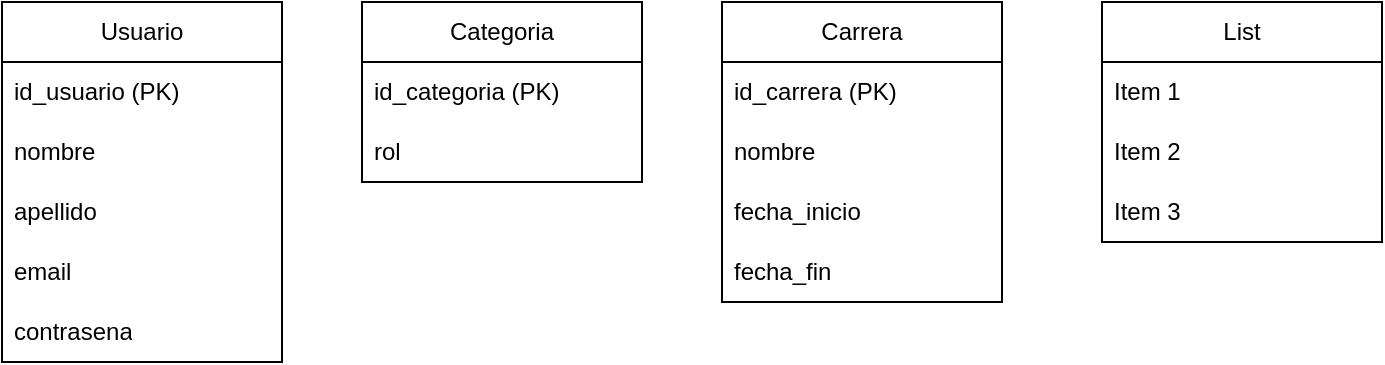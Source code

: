 <mxfile version="21.6.6" type="github">
  <diagram id="R2lEEEUBdFMjLlhIrx00" name="Page-1">
    <mxGraphModel dx="880" dy="446" grid="1" gridSize="10" guides="1" tooltips="1" connect="1" arrows="1" fold="1" page="1" pageScale="1" pageWidth="850" pageHeight="1100" math="0" shadow="0" extFonts="Permanent Marker^https://fonts.googleapis.com/css?family=Permanent+Marker">
      <root>
        <mxCell id="0" />
        <mxCell id="1" parent="0" />
        <mxCell id="YY7n0iItD9-9JzHol6P3-2" value="Usuario" style="swimlane;fontStyle=0;childLayout=stackLayout;horizontal=1;startSize=30;horizontalStack=0;resizeParent=1;resizeParentMax=0;resizeLast=0;collapsible=1;marginBottom=0;whiteSpace=wrap;html=1;" vertex="1" parent="1">
          <mxGeometry x="30" y="30" width="140" height="180" as="geometry" />
        </mxCell>
        <mxCell id="YY7n0iItD9-9JzHol6P3-3" value="id_usuario (PK)" style="text;strokeColor=none;fillColor=none;align=left;verticalAlign=middle;spacingLeft=4;spacingRight=4;overflow=hidden;points=[[0,0.5],[1,0.5]];portConstraint=eastwest;rotatable=0;whiteSpace=wrap;html=1;" vertex="1" parent="YY7n0iItD9-9JzHol6P3-2">
          <mxGeometry y="30" width="140" height="30" as="geometry" />
        </mxCell>
        <mxCell id="YY7n0iItD9-9JzHol6P3-4" value="nombre" style="text;strokeColor=none;fillColor=none;align=left;verticalAlign=middle;spacingLeft=4;spacingRight=4;overflow=hidden;points=[[0,0.5],[1,0.5]];portConstraint=eastwest;rotatable=0;whiteSpace=wrap;html=1;" vertex="1" parent="YY7n0iItD9-9JzHol6P3-2">
          <mxGeometry y="60" width="140" height="30" as="geometry" />
        </mxCell>
        <mxCell id="YY7n0iItD9-9JzHol6P3-5" value="apellido" style="text;strokeColor=none;fillColor=none;align=left;verticalAlign=middle;spacingLeft=4;spacingRight=4;overflow=hidden;points=[[0,0.5],[1,0.5]];portConstraint=eastwest;rotatable=0;whiteSpace=wrap;html=1;" vertex="1" parent="YY7n0iItD9-9JzHol6P3-2">
          <mxGeometry y="90" width="140" height="30" as="geometry" />
        </mxCell>
        <mxCell id="YY7n0iItD9-9JzHol6P3-6" value="email" style="text;strokeColor=none;fillColor=none;align=left;verticalAlign=middle;spacingLeft=4;spacingRight=4;overflow=hidden;points=[[0,0.5],[1,0.5]];portConstraint=eastwest;rotatable=0;whiteSpace=wrap;html=1;" vertex="1" parent="YY7n0iItD9-9JzHol6P3-2">
          <mxGeometry y="120" width="140" height="30" as="geometry" />
        </mxCell>
        <mxCell id="YY7n0iItD9-9JzHol6P3-7" value="contrasena" style="text;strokeColor=none;fillColor=none;align=left;verticalAlign=middle;spacingLeft=4;spacingRight=4;overflow=hidden;points=[[0,0.5],[1,0.5]];portConstraint=eastwest;rotatable=0;whiteSpace=wrap;html=1;" vertex="1" parent="YY7n0iItD9-9JzHol6P3-2">
          <mxGeometry y="150" width="140" height="30" as="geometry" />
        </mxCell>
        <mxCell id="YY7n0iItD9-9JzHol6P3-11" value="Categoria" style="swimlane;fontStyle=0;childLayout=stackLayout;horizontal=1;startSize=30;horizontalStack=0;resizeParent=1;resizeParentMax=0;resizeLast=0;collapsible=1;marginBottom=0;whiteSpace=wrap;html=1;" vertex="1" parent="1">
          <mxGeometry x="210" y="30" width="140" height="90" as="geometry" />
        </mxCell>
        <mxCell id="YY7n0iItD9-9JzHol6P3-12" value="id_categoria (PK)" style="text;strokeColor=none;fillColor=none;align=left;verticalAlign=middle;spacingLeft=4;spacingRight=4;overflow=hidden;points=[[0,0.5],[1,0.5]];portConstraint=eastwest;rotatable=0;whiteSpace=wrap;html=1;" vertex="1" parent="YY7n0iItD9-9JzHol6P3-11">
          <mxGeometry y="30" width="140" height="30" as="geometry" />
        </mxCell>
        <mxCell id="YY7n0iItD9-9JzHol6P3-13" value="rol" style="text;strokeColor=none;fillColor=none;align=left;verticalAlign=middle;spacingLeft=4;spacingRight=4;overflow=hidden;points=[[0,0.5],[1,0.5]];portConstraint=eastwest;rotatable=0;whiteSpace=wrap;html=1;" vertex="1" parent="YY7n0iItD9-9JzHol6P3-11">
          <mxGeometry y="60" width="140" height="30" as="geometry" />
        </mxCell>
        <mxCell id="YY7n0iItD9-9JzHol6P3-15" value="Carrera" style="swimlane;fontStyle=0;childLayout=stackLayout;horizontal=1;startSize=30;horizontalStack=0;resizeParent=1;resizeParentMax=0;resizeLast=0;collapsible=1;marginBottom=0;whiteSpace=wrap;html=1;" vertex="1" parent="1">
          <mxGeometry x="390" y="30" width="140" height="150" as="geometry" />
        </mxCell>
        <mxCell id="YY7n0iItD9-9JzHol6P3-16" value="id_carrera (PK)" style="text;strokeColor=none;fillColor=none;align=left;verticalAlign=middle;spacingLeft=4;spacingRight=4;overflow=hidden;points=[[0,0.5],[1,0.5]];portConstraint=eastwest;rotatable=0;whiteSpace=wrap;html=1;" vertex="1" parent="YY7n0iItD9-9JzHol6P3-15">
          <mxGeometry y="30" width="140" height="30" as="geometry" />
        </mxCell>
        <mxCell id="YY7n0iItD9-9JzHol6P3-17" value="nombre" style="text;strokeColor=none;fillColor=none;align=left;verticalAlign=middle;spacingLeft=4;spacingRight=4;overflow=hidden;points=[[0,0.5],[1,0.5]];portConstraint=eastwest;rotatable=0;whiteSpace=wrap;html=1;" vertex="1" parent="YY7n0iItD9-9JzHol6P3-15">
          <mxGeometry y="60" width="140" height="30" as="geometry" />
        </mxCell>
        <mxCell id="YY7n0iItD9-9JzHol6P3-18" value="fecha_inicio" style="text;strokeColor=none;fillColor=none;align=left;verticalAlign=middle;spacingLeft=4;spacingRight=4;overflow=hidden;points=[[0,0.5],[1,0.5]];portConstraint=eastwest;rotatable=0;whiteSpace=wrap;html=1;" vertex="1" parent="YY7n0iItD9-9JzHol6P3-15">
          <mxGeometry y="90" width="140" height="30" as="geometry" />
        </mxCell>
        <mxCell id="YY7n0iItD9-9JzHol6P3-19" value="fecha_fin" style="text;strokeColor=none;fillColor=none;align=left;verticalAlign=middle;spacingLeft=4;spacingRight=4;overflow=hidden;points=[[0,0.5],[1,0.5]];portConstraint=eastwest;rotatable=0;whiteSpace=wrap;html=1;" vertex="1" parent="YY7n0iItD9-9JzHol6P3-15">
          <mxGeometry y="120" width="140" height="30" as="geometry" />
        </mxCell>
        <mxCell id="YY7n0iItD9-9JzHol6P3-20" value="List" style="swimlane;fontStyle=0;childLayout=stackLayout;horizontal=1;startSize=30;horizontalStack=0;resizeParent=1;resizeParentMax=0;resizeLast=0;collapsible=1;marginBottom=0;whiteSpace=wrap;html=1;" vertex="1" parent="1">
          <mxGeometry x="580" y="30" width="140" height="120" as="geometry" />
        </mxCell>
        <mxCell id="YY7n0iItD9-9JzHol6P3-21" value="Item 1" style="text;strokeColor=none;fillColor=none;align=left;verticalAlign=middle;spacingLeft=4;spacingRight=4;overflow=hidden;points=[[0,0.5],[1,0.5]];portConstraint=eastwest;rotatable=0;whiteSpace=wrap;html=1;" vertex="1" parent="YY7n0iItD9-9JzHol6P3-20">
          <mxGeometry y="30" width="140" height="30" as="geometry" />
        </mxCell>
        <mxCell id="YY7n0iItD9-9JzHol6P3-22" value="Item 2" style="text;strokeColor=none;fillColor=none;align=left;verticalAlign=middle;spacingLeft=4;spacingRight=4;overflow=hidden;points=[[0,0.5],[1,0.5]];portConstraint=eastwest;rotatable=0;whiteSpace=wrap;html=1;" vertex="1" parent="YY7n0iItD9-9JzHol6P3-20">
          <mxGeometry y="60" width="140" height="30" as="geometry" />
        </mxCell>
        <mxCell id="YY7n0iItD9-9JzHol6P3-23" value="Item 3" style="text;strokeColor=none;fillColor=none;align=left;verticalAlign=middle;spacingLeft=4;spacingRight=4;overflow=hidden;points=[[0,0.5],[1,0.5]];portConstraint=eastwest;rotatable=0;whiteSpace=wrap;html=1;" vertex="1" parent="YY7n0iItD9-9JzHol6P3-20">
          <mxGeometry y="90" width="140" height="30" as="geometry" />
        </mxCell>
      </root>
    </mxGraphModel>
  </diagram>
</mxfile>
